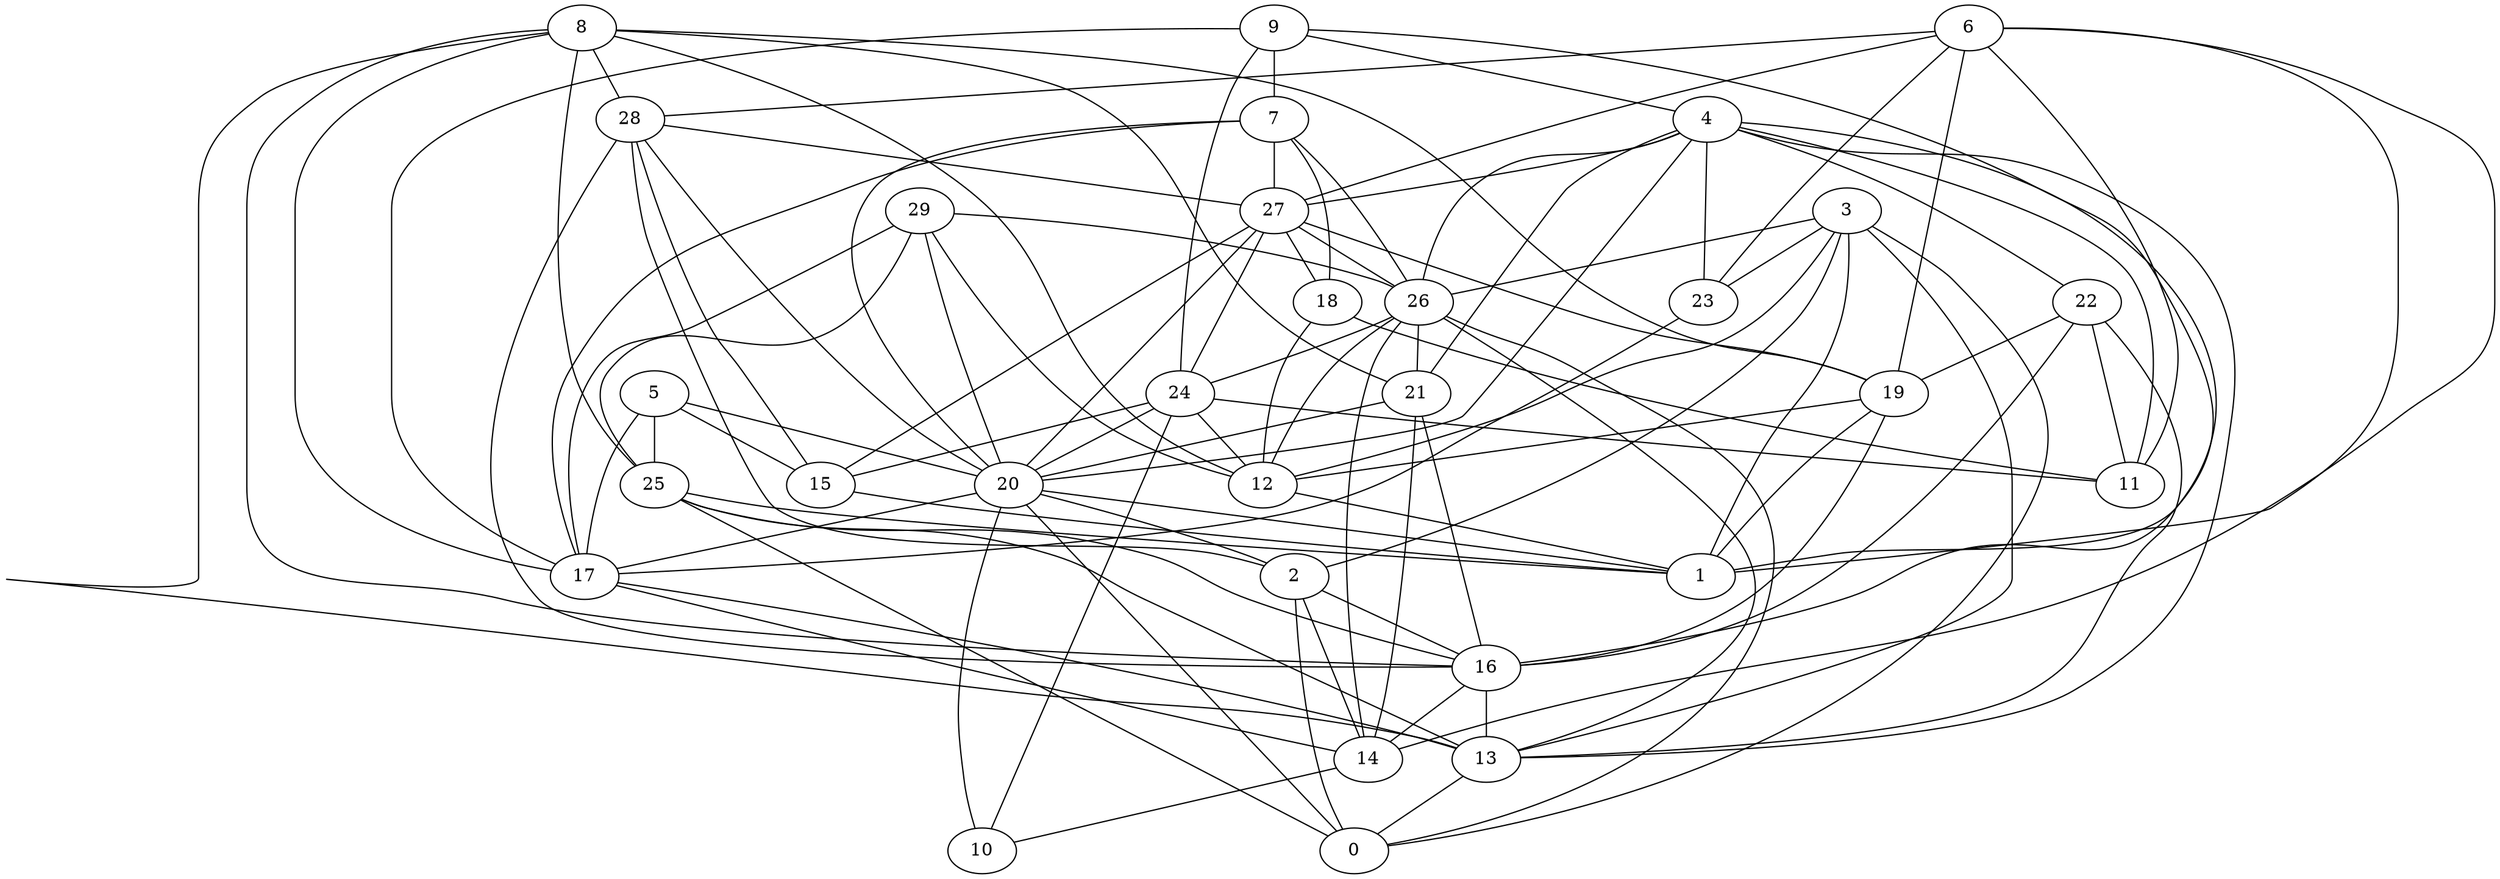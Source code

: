 digraph GG_graph {

subgraph G_graph {
edge [color = black]
"16" -> "14" [dir = none]
"16" -> "13" [dir = none]
"8" -> "19" [dir = none]
"8" -> "17" [dir = none]
"8" -> "28" [dir = none]
"8" -> "12" [dir = none]
"8" -> "16" [dir = none]
"8" -> "13" [dir = none]
"13" -> "0" [dir = none]
"15" -> "1" [dir = none]
"29" -> "17" [dir = none]
"29" -> "12" [dir = none]
"29" -> "20" [dir = none]
"29" -> "26" [dir = none]
"28" -> "20" [dir = none]
"28" -> "15" [dir = none]
"28" -> "16" [dir = none]
"28" -> "27" [dir = none]
"28" -> "2" [dir = none]
"9" -> "1" [dir = none]
"9" -> "24" [dir = none]
"9" -> "17" [dir = none]
"9" -> "4" [dir = none]
"22" -> "13" [dir = none]
"22" -> "11" [dir = none]
"22" -> "16" [dir = none]
"17" -> "13" [dir = none]
"17" -> "14" [dir = none]
"5" -> "17" [dir = none]
"5" -> "20" [dir = none]
"5" -> "15" [dir = none]
"12" -> "1" [dir = none]
"20" -> "1" [dir = none]
"20" -> "10" [dir = none]
"20" -> "0" [dir = none]
"20" -> "17" [dir = none]
"20" -> "2" [dir = none]
"26" -> "14" [dir = none]
"26" -> "24" [dir = none]
"26" -> "12" [dir = none]
"26" -> "0" [dir = none]
"26" -> "13" [dir = none]
"14" -> "10" [dir = none]
"27" -> "18" [dir = none]
"27" -> "20" [dir = none]
"27" -> "19" [dir = none]
"7" -> "20" [dir = none]
"7" -> "18" [dir = none]
"7" -> "17" [dir = none]
"7" -> "27" [dir = none]
"7" -> "26" [dir = none]
"3" -> "23" [dir = none]
"3" -> "13" [dir = none]
"3" -> "2" [dir = none]
"3" -> "26" [dir = none]
"3" -> "1" [dir = none]
"3" -> "0" [dir = none]
"6" -> "19" [dir = none]
"6" -> "28" [dir = none]
"6" -> "27" [dir = none]
"6" -> "1" [dir = none]
"6" -> "11" [dir = none]
"6" -> "23" [dir = none]
"19" -> "16" [dir = none]
"19" -> "1" [dir = none]
"19" -> "12" [dir = none]
"4" -> "26" [dir = none]
"4" -> "23" [dir = none]
"4" -> "22" [dir = none]
"4" -> "20" [dir = none]
"4" -> "11" [dir = none]
"4" -> "21" [dir = none]
"4" -> "27" [dir = none]
"18" -> "11" [dir = none]
"18" -> "12" [dir = none]
"2" -> "16" [dir = none]
"25" -> "13" [dir = none]
"25" -> "1" [dir = none]
"25" -> "16" [dir = none]
"24" -> "15" [dir = none]
"24" -> "10" [dir = none]
"24" -> "11" [dir = none]
"24" -> "20" [dir = none]
"21" -> "20" [dir = none]
"21" -> "14" [dir = none]
"21" -> "16" [dir = none]
"23" -> "17" [dir = none]
"22" -> "19" [dir = none]
"2" -> "0" [dir = none]
"4" -> "13" [dir = none]
"2" -> "14" [dir = none]
"27" -> "26" [dir = none]
"29" -> "25" [dir = none]
"27" -> "24" [dir = none]
"9" -> "7" [dir = none]
"8" -> "25" [dir = none]
"3" -> "12" [dir = none]
"8" -> "21" [dir = none]
"25" -> "0" [dir = none]
"5" -> "25" [dir = none]
"27" -> "15" [dir = none]
"26" -> "21" [dir = none]
"24" -> "12" [dir = none]
"4" -> "16" [dir = none]
"6" -> "14" [dir = none]
}

}
